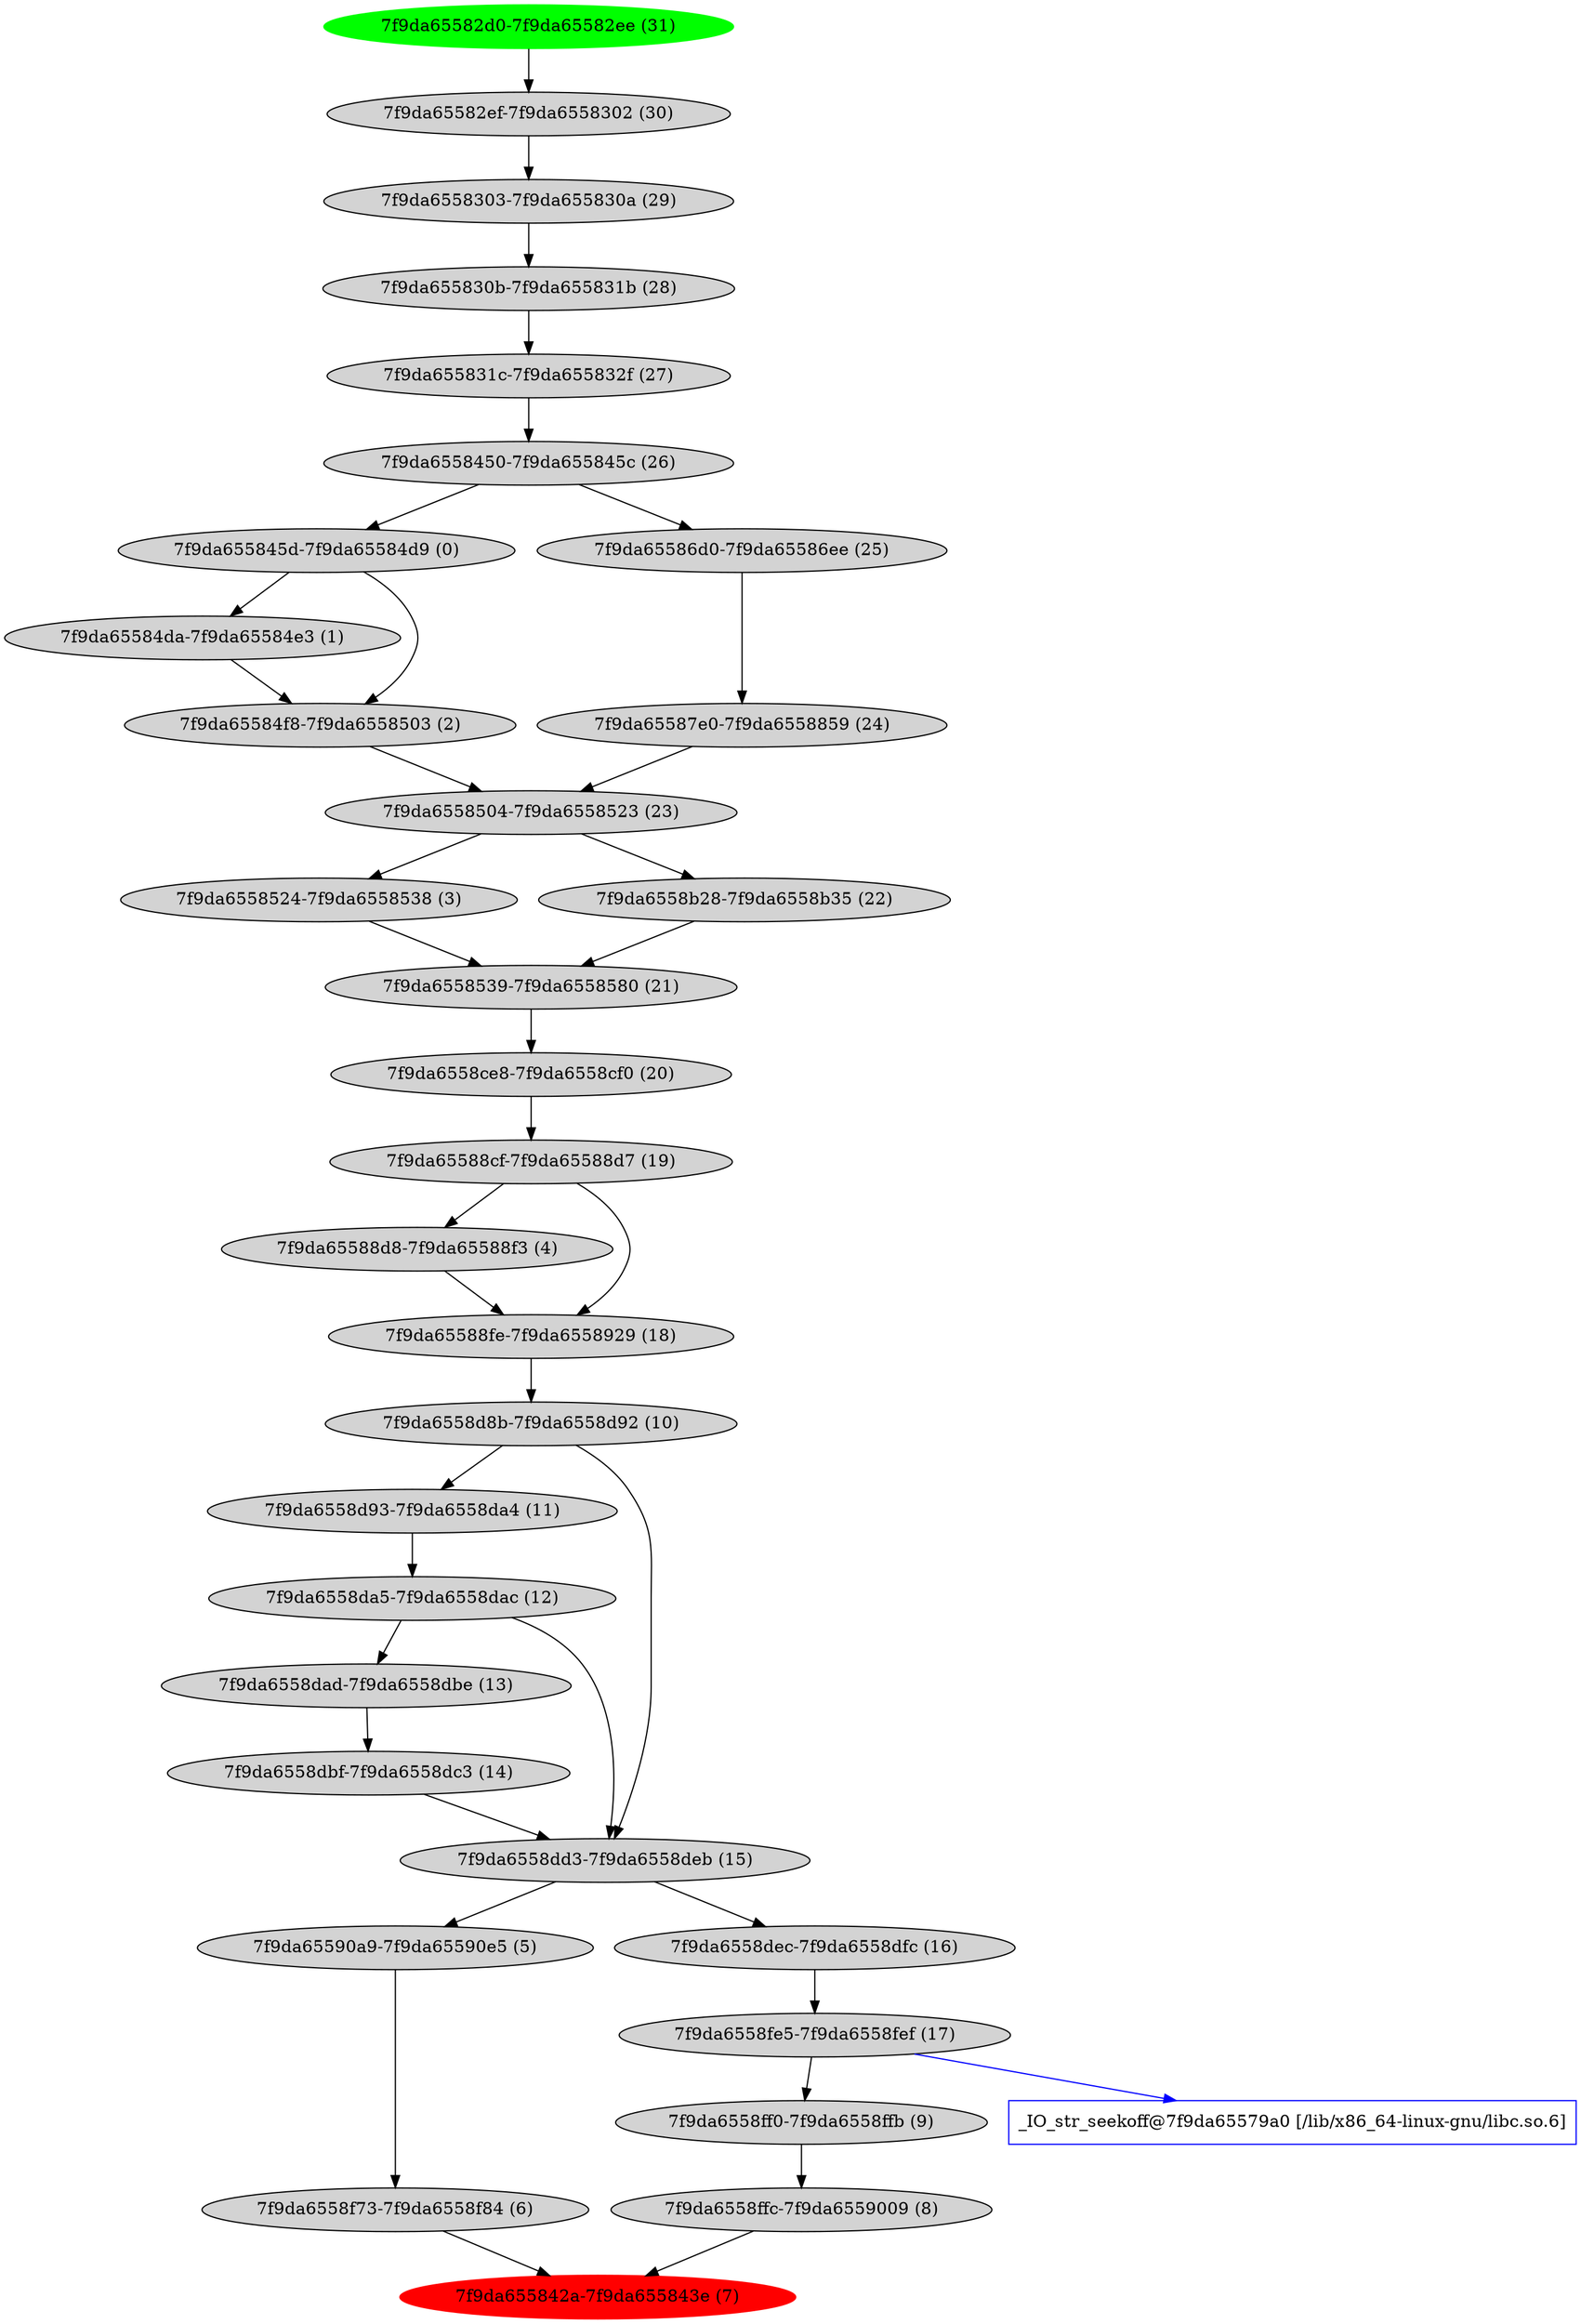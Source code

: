 digraph G {
   bb_7f9da655845d [label="7f9da655845d-7f9da65584d9 (0)" style=filled];
   bb_7f9da65584da [label="7f9da65584da-7f9da65584e3 (1)" style=filled];
   bb_7f9da65584f8 [label="7f9da65584f8-7f9da6558503 (2)" style=filled];
   bb_7f9da6558524 [label="7f9da6558524-7f9da6558538 (3)" style=filled];
   bb_7f9da65588d8 [label="7f9da65588d8-7f9da65588f3 (4)" style=filled];
   bb_7f9da65590a9 [label="7f9da65590a9-7f9da65590e5 (5)" style=filled];
   bb_7f9da6558f73 [label="7f9da6558f73-7f9da6558f84 (6)" style=filled];
   bb_7f9da655842a [label="7f9da655842a-7f9da655843e (7)", color="red" style=filled];
   bb_7f9da6558ffc [label="7f9da6558ffc-7f9da6559009 (8)" style=filled];
   bb_7f9da6558ff0 [label="7f9da6558ff0-7f9da6558ffb (9)" style=filled];
   bb_7f9da6558d8b [label="7f9da6558d8b-7f9da6558d92 (10)" style=filled];
   bb_7f9da6558d93 [label="7f9da6558d93-7f9da6558da4 (11)" style=filled];
   bb_7f9da6558da5 [label="7f9da6558da5-7f9da6558dac (12)" style=filled];
   bb_7f9da6558dad [label="7f9da6558dad-7f9da6558dbe (13)" style=filled];
   bb_7f9da6558dbf [label="7f9da6558dbf-7f9da6558dc3 (14)" style=filled];
   bb_7f9da6558dd3 [label="7f9da6558dd3-7f9da6558deb (15)" style=filled];
   bb_7f9da6558dec [label="7f9da6558dec-7f9da6558dfc (16)" style=filled];
   bb_7f9da6558fe5 [label="7f9da6558fe5-7f9da6558fef (17)" style=filled];
   bb_7f9da65588fe [label="7f9da65588fe-7f9da6558929 (18)" style=filled];
   bb_7f9da65588cf [label="7f9da65588cf-7f9da65588d7 (19)" style=filled];
   bb_7f9da6558ce8 [label="7f9da6558ce8-7f9da6558cf0 (20)" style=filled];
   bb_7f9da6558539 [label="7f9da6558539-7f9da6558580 (21)" style=filled];
   bb_7f9da6558b28 [label="7f9da6558b28-7f9da6558b35 (22)" style=filled];
   bb_7f9da6558504 [label="7f9da6558504-7f9da6558523 (23)" style=filled];
   bb_7f9da65587e0 [label="7f9da65587e0-7f9da6558859 (24)" style=filled];
   bb_7f9da65586d0 [label="7f9da65586d0-7f9da65586ee (25)" style=filled];
   bb_7f9da6558450 [label="7f9da6558450-7f9da655845c (26)" style=filled];
   bb_7f9da655831c [label="7f9da655831c-7f9da655832f (27)" style=filled];
   bb_7f9da655830b [label="7f9da655830b-7f9da655831b (28)" style=filled];
   bb_7f9da6558303 [label="7f9da6558303-7f9da655830a (29)" style=filled];
   bb_7f9da65582ef [label="7f9da65582ef-7f9da6558302 (30)" style=filled];
   bb_7f9da65582d0 [label="7f9da65582d0-7f9da65582ee (31)", color="green" style=filled];
   func_7f9da65579a0 [label="_IO_str_seekoff@7f9da65579a0 [/lib/x86_64-linux-gnu/libc.so.6]", color=blue, shape=rectangle,URL="7f9da65579a0.svg"];
   bb_7f9da6558fe5 -> func_7f9da65579a0 [color=blue];
   bb_7f9da65582d0 -> bb_7f9da65582ef;
   bb_7f9da65582ef -> bb_7f9da6558303;
   bb_7f9da6558303 -> bb_7f9da655830b;
   bb_7f9da655830b -> bb_7f9da655831c;
   bb_7f9da655831c -> bb_7f9da6558450;
   bb_7f9da6558450 -> bb_7f9da65586d0;
   bb_7f9da65586d0 -> bb_7f9da65587e0;
   bb_7f9da65587e0 -> bb_7f9da6558504;
   bb_7f9da6558504 -> bb_7f9da6558b28;
   bb_7f9da6558b28 -> bb_7f9da6558539;
   bb_7f9da6558539 -> bb_7f9da6558ce8;
   bb_7f9da6558ce8 -> bb_7f9da65588cf;
   bb_7f9da65588cf -> bb_7f9da65588fe;
   bb_7f9da65588fe -> bb_7f9da6558d8b;
   bb_7f9da6558d8b -> bb_7f9da6558d93;
   bb_7f9da6558d93 -> bb_7f9da6558da5;
   bb_7f9da6558da5 -> bb_7f9da6558dad;
   bb_7f9da6558dad -> bb_7f9da6558dbf;
   bb_7f9da6558dbf -> bb_7f9da6558dd3;
   bb_7f9da6558dd3 -> bb_7f9da6558dec;
   bb_7f9da6558dec -> bb_7f9da6558fe5;
   bb_7f9da6558fe5 -> bb_7f9da6558ff0;
   bb_7f9da6558ff0 -> bb_7f9da6558ffc;
   bb_7f9da6558ffc -> bb_7f9da655842a;
   bb_7f9da6558450 -> bb_7f9da655845d;
   bb_7f9da655845d -> bb_7f9da65584da;
   bb_7f9da65584da -> bb_7f9da65584f8;
   bb_7f9da65584f8 -> bb_7f9da6558504;
   bb_7f9da6558504 -> bb_7f9da6558524;
   bb_7f9da6558524 -> bb_7f9da6558539;
   bb_7f9da65588cf -> bb_7f9da65588d8;
   bb_7f9da65588d8 -> bb_7f9da65588fe;
   bb_7f9da6558d8b -> bb_7f9da6558dd3;
   bb_7f9da6558dd3 -> bb_7f9da65590a9;
   bb_7f9da65590a9 -> bb_7f9da6558f73;
   bb_7f9da6558f73 -> bb_7f9da655842a;
   bb_7f9da655845d -> bb_7f9da65584f8;
   bb_7f9da6558da5 -> bb_7f9da6558dd3;
}